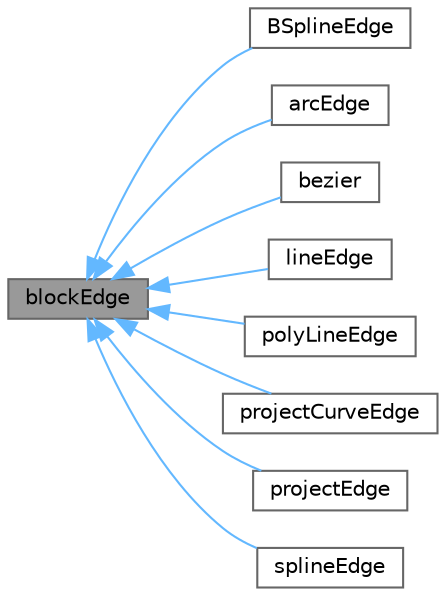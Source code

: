 digraph "blockEdge"
{
 // LATEX_PDF_SIZE
  bgcolor="transparent";
  edge [fontname=Helvetica,fontsize=10,labelfontname=Helvetica,labelfontsize=10];
  node [fontname=Helvetica,fontsize=10,shape=box,height=0.2,width=0.4];
  rankdir="LR";
  Node1 [id="Node000001",label="blockEdge",height=0.2,width=0.4,color="gray40", fillcolor="grey60", style="filled", fontcolor="black",tooltip="Define a curved edge that is parameterized for 0<lambda<1 between the start/end points."];
  Node1 -> Node2 [id="edge1_Node000001_Node000002",dir="back",color="steelblue1",style="solid",tooltip=" "];
  Node2 [id="Node000002",label="BSplineEdge",height=0.2,width=0.4,color="gray40", fillcolor="white", style="filled",URL="$classFoam_1_1blockEdges_1_1BSplineEdge.html",tooltip="A blockEdge interface for B-splines."];
  Node1 -> Node3 [id="edge2_Node000001_Node000003",dir="back",color="steelblue1",style="solid",tooltip=" "];
  Node3 [id="Node000003",label="arcEdge",height=0.2,width=0.4,color="gray40", fillcolor="white", style="filled",URL="$classFoam_1_1blockEdges_1_1arcEdge.html",tooltip="A blockEdge defined as an arc of a circle."];
  Node1 -> Node4 [id="edge3_Node000001_Node000004",dir="back",color="steelblue1",style="solid",tooltip=" "];
  Node4 [id="Node000004",label="bezier",height=0.2,width=0.4,color="gray40", fillcolor="white", style="filled",URL="$classFoam_1_1blockEdges_1_1bezier.html",tooltip="Nth order bezier curve edge. Only interior control points should be specified. The outer points are t..."];
  Node1 -> Node5 [id="edge4_Node000001_Node000005",dir="back",color="steelblue1",style="solid",tooltip=" "];
  Node5 [id="Node000005",label="lineEdge",height=0.2,width=0.4,color="gray40", fillcolor="white", style="filled",URL="$classFoam_1_1blockEdges_1_1lineEdge.html",tooltip="A straight edge between the start point and the end point."];
  Node1 -> Node6 [id="edge5_Node000001_Node000006",dir="back",color="steelblue1",style="solid",tooltip=" "];
  Node6 [id="Node000006",label="polyLineEdge",height=0.2,width=0.4,color="gray40", fillcolor="white", style="filled",URL="$classFoam_1_1blockEdges_1_1polyLineEdge.html",tooltip="A blockEdge defined in terms of a series of straight line segments."];
  Node1 -> Node7 [id="edge6_Node000001_Node000007",dir="back",color="steelblue1",style="solid",tooltip=" "];
  Node7 [id="Node000007",label="projectCurveEdge",height=0.2,width=0.4,color="gray40", fillcolor="white", style="filled",URL="$classFoam_1_1blockEdges_1_1projectCurveEdge.html",tooltip="Defines the edge from the projection onto a surface (single surface) or intersection of two surfaces."];
  Node1 -> Node8 [id="edge7_Node000001_Node000008",dir="back",color="steelblue1",style="solid",tooltip=" "];
  Node8 [id="Node000008",label="projectEdge",height=0.2,width=0.4,color="gray40", fillcolor="white", style="filled",URL="$classFoam_1_1blockEdges_1_1projectEdge.html",tooltip="Defines the edge from the projection onto a surface (single surface) or intersection of two surfaces."];
  Node1 -> Node9 [id="edge8_Node000001_Node000009",dir="back",color="steelblue1",style="solid",tooltip=" "];
  Node9 [id="Node000009",label="splineEdge",height=0.2,width=0.4,color="gray40", fillcolor="white", style="filled",URL="$classFoam_1_1blockEdges_1_1splineEdge.html",tooltip="A blockEdge interface for Catmull-Rom splines."];
}
